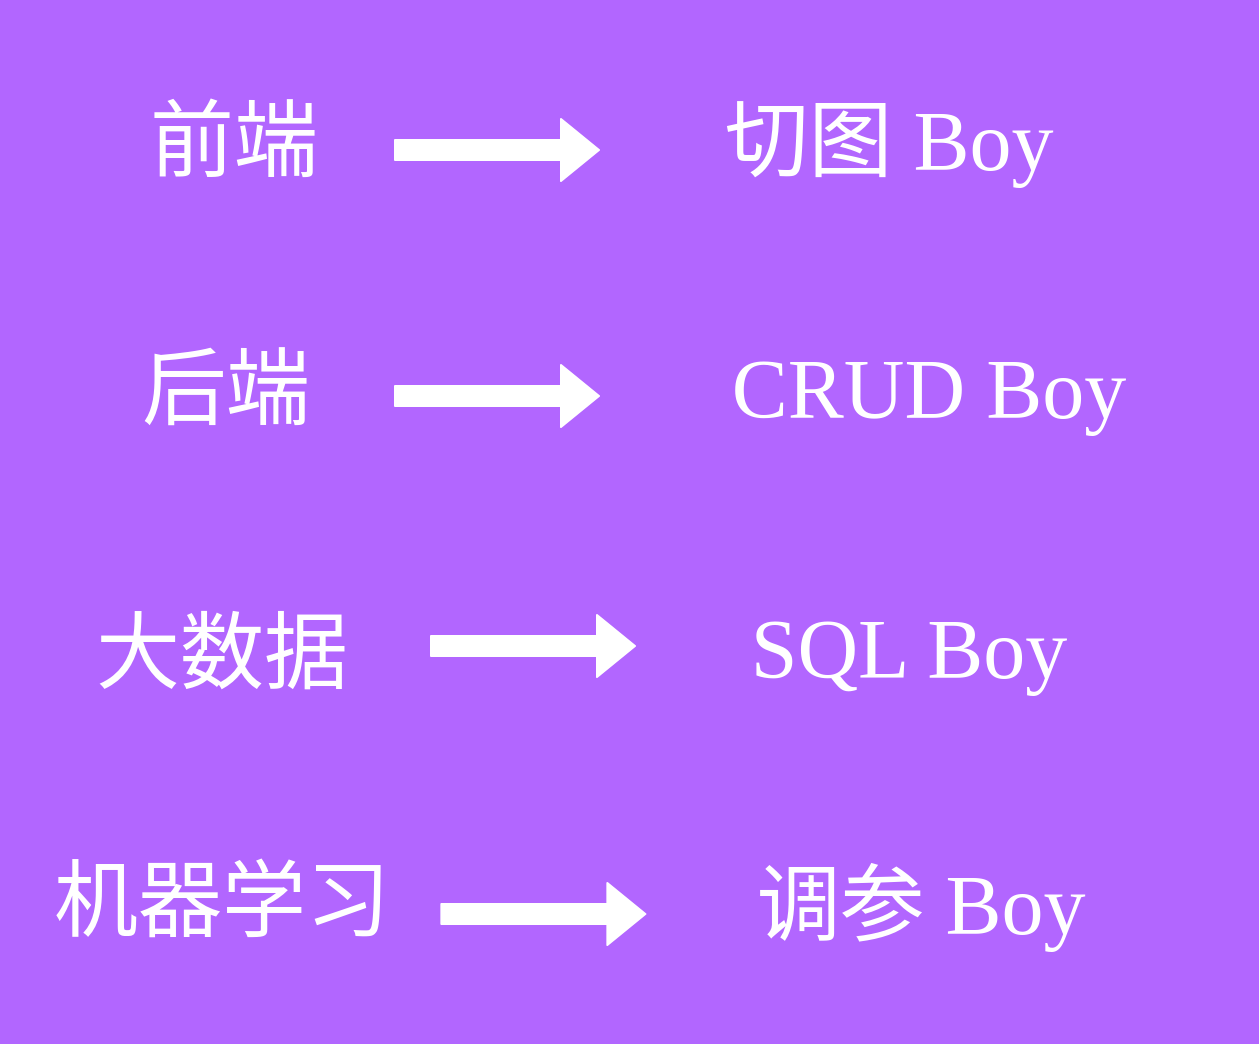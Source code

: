 <mxfile version="13.9.9" type="github">
  <diagram id="7aJG5Eo7-r_XdaRkXLst" name="Page-1">
    <mxGraphModel dx="3252" dy="1542" grid="0" gridSize="20" guides="1" tooltips="1" connect="1" arrows="1" fold="1" page="0" pageScale="1" pageWidth="827" pageHeight="1169" background="#B266FF" math="0" shadow="0">
      <root>
        <mxCell id="0" />
        <mxCell id="1" parent="0" />
        <mxCell id="ifXXdHXAUJ44kqRWW8Lv-6" value="" style="group;fontColor=#FFFFFF;direction=west;" vertex="1" connectable="0" parent="1">
          <mxGeometry x="-140" y="220" width="600" height="140" as="geometry" />
        </mxCell>
        <mxCell id="ifXXdHXAUJ44kqRWW8Lv-2" value="前端" style="text;html=1;align=center;verticalAlign=middle;whiteSpace=wrap;rounded=0;fontFamily=Verdana;fontSize=42;fontColor=#FFFFFF;direction=west;" vertex="1" parent="ifXXdHXAUJ44kqRWW8Lv-6">
          <mxGeometry width="218.182" height="140" as="geometry" />
        </mxCell>
        <mxCell id="ifXXdHXAUJ44kqRWW8Lv-4" value="切图 Boy" style="text;html=1;fillColor=none;align=center;verticalAlign=middle;whiteSpace=wrap;rounded=0;fontFamily=Verdana;fontSize=42;fontColor=#FFFFFF;direction=west;" vertex="1" parent="ifXXdHXAUJ44kqRWW8Lv-6">
          <mxGeometry x="272.727" y="10" width="327.273" height="120" as="geometry" />
        </mxCell>
        <mxCell id="ifXXdHXAUJ44kqRWW8Lv-5" value="" style="edgeStyle=orthogonalEdgeStyle;rounded=0;orthogonalLoop=1;jettySize=auto;html=1;fontFamily=Verdana;fontSize=42;fontColor=#FFFFFF;strokeColor=none;" edge="1" parent="ifXXdHXAUJ44kqRWW8Lv-6" source="ifXXdHXAUJ44kqRWW8Lv-2" target="ifXXdHXAUJ44kqRWW8Lv-4">
          <mxGeometry relative="1" as="geometry" />
        </mxCell>
        <mxCell id="ifXXdHXAUJ44kqRWW8Lv-23" value="" style="shape=flexArrow;endArrow=classic;html=1;fontFamily=Verdana;fontSize=42;fontColor=#FFFFFF;strokeColor=#FFFFFF;fillColor=#ffffff;" edge="1" parent="ifXXdHXAUJ44kqRWW8Lv-6">
          <mxGeometry width="50" height="50" relative="1" as="geometry">
            <mxPoint x="189" y="74" as="sourcePoint" />
            <mxPoint x="292" y="74" as="targetPoint" />
          </mxGeometry>
        </mxCell>
        <mxCell id="ifXXdHXAUJ44kqRWW8Lv-7" value="" style="group;fontColor=#FFFFFF;direction=west;" vertex="1" connectable="0" parent="1">
          <mxGeometry x="-146" y="600" width="600" height="140" as="geometry" />
        </mxCell>
        <mxCell id="ifXXdHXAUJ44kqRWW8Lv-8" value="机器学习" style="text;html=1;align=center;verticalAlign=middle;whiteSpace=wrap;rounded=0;fontFamily=Verdana;fontSize=42;fontColor=#FFFFFF;direction=west;" vertex="1" parent="ifXXdHXAUJ44kqRWW8Lv-7">
          <mxGeometry width="218.182" height="140" as="geometry" />
        </mxCell>
        <mxCell id="ifXXdHXAUJ44kqRWW8Lv-9" value="调参 Boy" style="text;html=1;fillColor=none;align=center;verticalAlign=middle;whiteSpace=wrap;rounded=0;fontFamily=Verdana;fontSize=42;fontColor=#FFFFFF;direction=west;" vertex="1" parent="ifXXdHXAUJ44kqRWW8Lv-7">
          <mxGeometry x="294.997" y="12" width="327.273" height="120" as="geometry" />
        </mxCell>
        <mxCell id="ifXXdHXAUJ44kqRWW8Lv-10" value="" style="edgeStyle=orthogonalEdgeStyle;rounded=1;orthogonalLoop=1;jettySize=auto;html=1;fontFamily=Verdana;fontSize=42;fontColor=#FFFFFF;strokeColor=none;" edge="1" parent="ifXXdHXAUJ44kqRWW8Lv-7" source="ifXXdHXAUJ44kqRWW8Lv-8" target="ifXXdHXAUJ44kqRWW8Lv-9">
          <mxGeometry relative="1" as="geometry" />
        </mxCell>
        <mxCell id="ifXXdHXAUJ44kqRWW8Lv-26" value="" style="shape=flexArrow;endArrow=classic;html=1;fontFamily=Verdana;fontSize=42;fontColor=#FFFFFF;strokeColor=#FFFFFF;fillColor=#ffffff;" edge="1" parent="ifXXdHXAUJ44kqRWW8Lv-7">
          <mxGeometry width="50" height="50" relative="1" as="geometry">
            <mxPoint x="218.18" y="76" as="sourcePoint" />
            <mxPoint x="321.18" y="76" as="targetPoint" />
          </mxGeometry>
        </mxCell>
        <mxCell id="ifXXdHXAUJ44kqRWW8Lv-12" value="" style="group;fontColor=#FFFFFF;direction=west;" vertex="1" connectable="0" parent="1">
          <mxGeometry x="-148" y="342" width="600" height="140" as="geometry" />
        </mxCell>
        <mxCell id="ifXXdHXAUJ44kqRWW8Lv-13" value="后端" style="text;html=1;align=center;verticalAlign=middle;whiteSpace=wrap;rounded=0;fontFamily=Verdana;fontSize=42;fontColor=#FFFFFF;direction=west;" vertex="1" parent="ifXXdHXAUJ44kqRWW8Lv-12">
          <mxGeometry x="4" y="2" width="218.182" height="140" as="geometry" />
        </mxCell>
        <mxCell id="ifXXdHXAUJ44kqRWW8Lv-14" value="CRUD Boy" style="text;html=1;fillColor=none;align=center;verticalAlign=middle;whiteSpace=wrap;rounded=0;fontFamily=Verdana;fontSize=42;fontColor=#FFFFFF;direction=west;" vertex="1" parent="ifXXdHXAUJ44kqRWW8Lv-12">
          <mxGeometry x="300.997" y="12" width="327.273" height="120" as="geometry" />
        </mxCell>
        <mxCell id="ifXXdHXAUJ44kqRWW8Lv-15" value="" style="edgeStyle=orthogonalEdgeStyle;rounded=0;orthogonalLoop=1;jettySize=auto;html=1;fontFamily=Verdana;fontSize=42;fontColor=#FFFFFF;strokeColor=none;" edge="1" parent="ifXXdHXAUJ44kqRWW8Lv-12" source="ifXXdHXAUJ44kqRWW8Lv-13" target="ifXXdHXAUJ44kqRWW8Lv-14">
          <mxGeometry relative="1" as="geometry" />
        </mxCell>
        <mxCell id="ifXXdHXAUJ44kqRWW8Lv-24" value="" style="shape=flexArrow;endArrow=classic;html=1;fontFamily=Verdana;fontSize=42;fontColor=#FFFFFF;strokeColor=#FFFFFF;fillColor=#ffffff;" edge="1" parent="ifXXdHXAUJ44kqRWW8Lv-12">
          <mxGeometry width="50" height="50" relative="1" as="geometry">
            <mxPoint x="197" y="75" as="sourcePoint" />
            <mxPoint x="300" y="75" as="targetPoint" />
          </mxGeometry>
        </mxCell>
        <mxCell id="ifXXdHXAUJ44kqRWW8Lv-17" value="大数据" style="text;html=1;align=center;verticalAlign=middle;whiteSpace=wrap;rounded=0;fontFamily=Verdana;fontSize=42;fontColor=#FFFFFF;direction=west;" vertex="1" parent="1">
          <mxGeometry x="-146" y="476" width="218.182" height="140" as="geometry" />
        </mxCell>
        <mxCell id="ifXXdHXAUJ44kqRWW8Lv-18" value="SQL Boy" style="text;html=1;fillColor=none;align=center;verticalAlign=middle;whiteSpace=wrap;rounded=0;fontFamily=Verdana;fontSize=42;fontColor=#FFFFFF;direction=west;" vertex="1" parent="1">
          <mxGeometry x="142.997" y="484" width="327.273" height="120" as="geometry" />
        </mxCell>
        <mxCell id="ifXXdHXAUJ44kqRWW8Lv-19" value="" style="edgeStyle=orthogonalEdgeStyle;rounded=0;orthogonalLoop=1;jettySize=auto;html=1;fontFamily=Verdana;fontSize=42;fontColor=#FFFFFF;strokeColor=none;" edge="1" parent="1">
          <mxGeometry relative="1" as="geometry">
            <mxPoint x="80.182" y="542" as="sourcePoint" />
            <mxPoint x="134.727" y="542" as="targetPoint" />
          </mxGeometry>
        </mxCell>
        <mxCell id="ifXXdHXAUJ44kqRWW8Lv-25" value="" style="shape=flexArrow;endArrow=classic;html=1;fontFamily=Verdana;fontSize=42;fontColor=#FFFFFF;strokeColor=#FFFFFF;fillColor=#ffffff;" edge="1" parent="1">
          <mxGeometry width="50" height="50" relative="1" as="geometry">
            <mxPoint x="67" y="542" as="sourcePoint" />
            <mxPoint x="170" y="542" as="targetPoint" />
          </mxGeometry>
        </mxCell>
      </root>
    </mxGraphModel>
  </diagram>
</mxfile>
